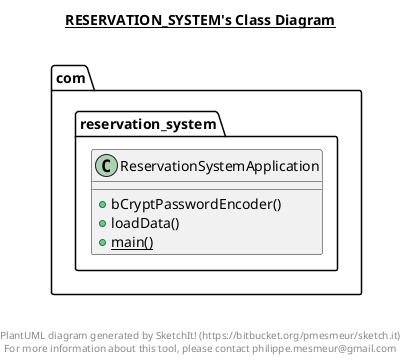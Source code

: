 @startuml

title __RESERVATION_SYSTEM's Class Diagram__\n

  namespace com.reservation_system {
    class com.reservation_system.ReservationSystemApplication {
        + bCryptPasswordEncoder()
        + loadData()
        {static} + main()
    }
  }
  



right footer


PlantUML diagram generated by SketchIt! (https://bitbucket.org/pmesmeur/sketch.it)
For more information about this tool, please contact philippe.mesmeur@gmail.com
endfooter

@enduml
